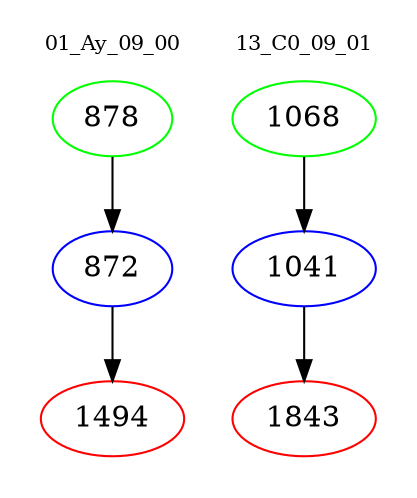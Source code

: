 digraph{
subgraph cluster_0 {
color = white
label = "01_Ay_09_00";
fontsize=10;
T0_878 [label="878", color="green"]
T0_878 -> T0_872 [color="black"]
T0_872 [label="872", color="blue"]
T0_872 -> T0_1494 [color="black"]
T0_1494 [label="1494", color="red"]
}
subgraph cluster_1 {
color = white
label = "13_C0_09_01";
fontsize=10;
T1_1068 [label="1068", color="green"]
T1_1068 -> T1_1041 [color="black"]
T1_1041 [label="1041", color="blue"]
T1_1041 -> T1_1843 [color="black"]
T1_1843 [label="1843", color="red"]
}
}
